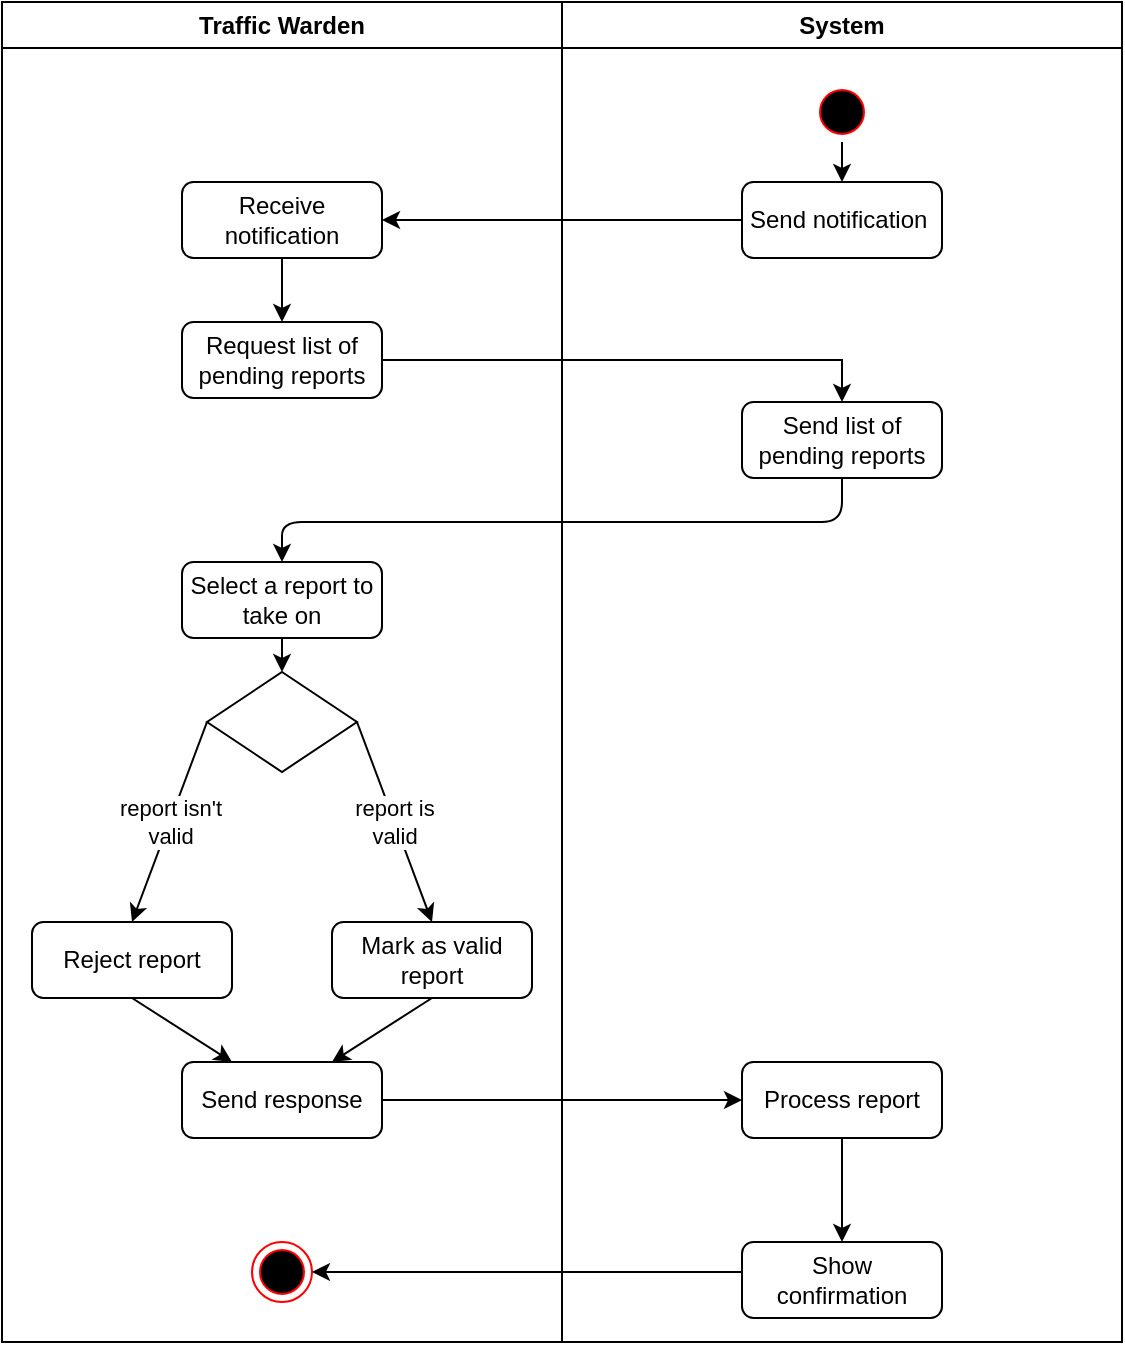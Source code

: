<mxfile version="12.2.6" type="device" pages="1"><diagram name="Page-1" id="e7e014a7-5840-1c2e-5031-d8a46d1fe8dd"><mxGraphModel dx="1764" dy="765" grid="1" gridSize="10" guides="1" tooltips="1" connect="1" arrows="1" fold="1" page="1" pageScale="1" pageWidth="1169" pageHeight="826" background="#ffffff" math="0" shadow="0"><root><mxCell id="0"/><mxCell id="1" parent="0"/><mxCell id="2" value="Traffic Warden" style="swimlane;whiteSpace=wrap" parent="1" vertex="1"><mxGeometry x="120" y="10" width="280" height="670" as="geometry"/></mxCell><mxCell id="1b3LYhD2xeZZNxxX4QYL-49" value="" style="edgeStyle=orthogonalEdgeStyle;rounded=0;orthogonalLoop=1;jettySize=auto;html=1;" edge="1" parent="2" source="1b3LYhD2xeZZNxxX4QYL-45" target="1b3LYhD2xeZZNxxX4QYL-48"><mxGeometry relative="1" as="geometry"/></mxCell><mxCell id="1b3LYhD2xeZZNxxX4QYL-45" value="Receive notification" style="rounded=1;whiteSpace=wrap;html=1;" vertex="1" parent="2"><mxGeometry x="90" y="90" width="100" height="38" as="geometry"/></mxCell><mxCell id="1b3LYhD2xeZZNxxX4QYL-48" value="Request list of pending reports" style="rounded=1;whiteSpace=wrap;html=1;" vertex="1" parent="2"><mxGeometry x="90" y="160" width="100" height="38" as="geometry"/></mxCell><mxCell id="1b3LYhD2xeZZNxxX4QYL-128" value="Select a report to take on" style="rounded=1;whiteSpace=wrap;html=1;" vertex="1" parent="2"><mxGeometry x="90" y="280" width="100" height="38" as="geometry"/></mxCell><mxCell id="1b3LYhD2xeZZNxxX4QYL-56" value="" style="rhombus;whiteSpace=wrap;html=1;" vertex="1" parent="2"><mxGeometry x="102.5" y="335" width="75" height="50" as="geometry"/></mxCell><mxCell id="1b3LYhD2xeZZNxxX4QYL-65" value="report isn't&lt;br&gt;valid" style="endArrow=classic;html=1;exitX=0;exitY=0.5;exitDx=0;exitDy=0;entryX=0.5;entryY=0;entryDx=0;entryDy=0;" edge="1" parent="2" source="1b3LYhD2xeZZNxxX4QYL-56" target="1b3LYhD2xeZZNxxX4QYL-135"><mxGeometry width="50" height="50" relative="1" as="geometry"><mxPoint y="710" as="sourcePoint"/><mxPoint x="65" y="450" as="targetPoint"/></mxGeometry></mxCell><mxCell id="1b3LYhD2xeZZNxxX4QYL-125" value="" style="ellipse;html=1;shape=endState;fillColor=#000000;strokeColor=#ff0000;" vertex="1" parent="2"><mxGeometry x="125" y="620" width="30" height="30" as="geometry"/></mxCell><mxCell id="1b3LYhD2xeZZNxxX4QYL-130" value="" style="endArrow=classic;html=1;entryX=0.5;entryY=0;entryDx=0;entryDy=0;exitX=0.5;exitY=1;exitDx=0;exitDy=0;" edge="1" parent="2" source="1b3LYhD2xeZZNxxX4QYL-128" target="1b3LYhD2xeZZNxxX4QYL-56"><mxGeometry width="50" height="50" relative="1" as="geometry"><mxPoint y="950" as="sourcePoint"/><mxPoint x="50" y="900" as="targetPoint"/></mxGeometry></mxCell><mxCell id="1b3LYhD2xeZZNxxX4QYL-135" value="Reject report" style="rounded=1;whiteSpace=wrap;html=1;" vertex="1" parent="2"><mxGeometry x="15" y="460" width="100" height="38" as="geometry"/></mxCell><mxCell id="1b3LYhD2xeZZNxxX4QYL-136" value="Mark as valid report" style="rounded=1;whiteSpace=wrap;html=1;" vertex="1" parent="2"><mxGeometry x="165" y="460" width="100" height="38" as="geometry"/></mxCell><mxCell id="1b3LYhD2xeZZNxxX4QYL-134" value="report is&lt;br&gt;valid" style="endArrow=classic;html=1;exitX=1;exitY=0.5;exitDx=0;exitDy=0;entryX=0.5;entryY=0;entryDx=0;entryDy=0;" edge="1" parent="2" source="1b3LYhD2xeZZNxxX4QYL-56" target="1b3LYhD2xeZZNxxX4QYL-136"><mxGeometry width="50" height="50" relative="1" as="geometry"><mxPoint y="880" as="sourcePoint"/><mxPoint x="215" y="450" as="targetPoint"/></mxGeometry></mxCell><mxCell id="1b3LYhD2xeZZNxxX4QYL-138" value="Send response" style="rounded=1;whiteSpace=wrap;html=1;" vertex="1" parent="2"><mxGeometry x="90" y="530" width="100" height="38" as="geometry"/></mxCell><mxCell id="1b3LYhD2xeZZNxxX4QYL-139" value="" style="endArrow=classic;html=1;entryX=0.25;entryY=0;entryDx=0;entryDy=0;exitX=0.5;exitY=1;exitDx=0;exitDy=0;" edge="1" parent="2" source="1b3LYhD2xeZZNxxX4QYL-135" target="1b3LYhD2xeZZNxxX4QYL-138"><mxGeometry width="50" height="50" relative="1" as="geometry"><mxPoint y="880" as="sourcePoint"/><mxPoint x="50" y="830" as="targetPoint"/></mxGeometry></mxCell><mxCell id="1b3LYhD2xeZZNxxX4QYL-140" value="" style="endArrow=classic;html=1;entryX=0.75;entryY=0;entryDx=0;entryDy=0;exitX=0.5;exitY=1;exitDx=0;exitDy=0;" edge="1" parent="2" source="1b3LYhD2xeZZNxxX4QYL-136" target="1b3LYhD2xeZZNxxX4QYL-138"><mxGeometry width="50" height="50" relative="1" as="geometry"><mxPoint x="75" y="508" as="sourcePoint"/><mxPoint x="125" y="540" as="targetPoint"/></mxGeometry></mxCell><mxCell id="3" value="System" style="swimlane;whiteSpace=wrap" parent="1" vertex="1"><mxGeometry x="400" y="10" width="280" height="670" as="geometry"/></mxCell><mxCell id="1b3LYhD2xeZZNxxX4QYL-124" value="" style="edgeStyle=orthogonalEdgeStyle;rounded=0;orthogonalLoop=1;jettySize=auto;html=1;" edge="1" parent="3" source="1b3LYhD2xeZZNxxX4QYL-70" target="1b3LYhD2xeZZNxxX4QYL-123"><mxGeometry relative="1" as="geometry"/></mxCell><mxCell id="1b3LYhD2xeZZNxxX4QYL-70" value="Process report" style="rounded=1;whiteSpace=wrap;html=1;" vertex="1" parent="3"><mxGeometry x="90" y="530" width="100" height="38" as="geometry"/></mxCell><mxCell id="1b3LYhD2xeZZNxxX4QYL-123" value="Show confirmation" style="rounded=1;whiteSpace=wrap;html=1;" vertex="1" parent="3"><mxGeometry x="90" y="620" width="100" height="38" as="geometry"/></mxCell><mxCell id="5" value="" style="ellipse;shape=startState;fillColor=#000000;strokeColor=#ff0000;" parent="3" vertex="1"><mxGeometry x="125" y="40" width="30" height="30" as="geometry"/></mxCell><mxCell id="1b3LYhD2xeZZNxxX4QYL-42" value="Send notification&amp;nbsp;" style="rounded=1;whiteSpace=wrap;html=1;" vertex="1" parent="3"><mxGeometry x="90" y="90" width="100" height="38" as="geometry"/></mxCell><mxCell id="1b3LYhD2xeZZNxxX4QYL-47" value="" style="endArrow=classic;html=1;exitX=0.5;exitY=1;exitDx=0;exitDy=0;entryX=0.5;entryY=0;entryDx=0;entryDy=0;" edge="1" parent="3" source="5" target="1b3LYhD2xeZZNxxX4QYL-42"><mxGeometry width="50" height="50" relative="1" as="geometry"><mxPoint x="-280" y="640" as="sourcePoint"/><mxPoint x="-230" y="590" as="targetPoint"/></mxGeometry></mxCell><mxCell id="1b3LYhD2xeZZNxxX4QYL-131" value="Send list of pending reports" style="rounded=1;whiteSpace=wrap;html=1;" vertex="1" parent="3"><mxGeometry x="90" y="200" width="100" height="38" as="geometry"/></mxCell><mxCell id="1b3LYhD2xeZZNxxX4QYL-126" value="" style="endArrow=classic;html=1;entryX=1;entryY=0.5;entryDx=0;entryDy=0;" edge="1" parent="1" target="1b3LYhD2xeZZNxxX4QYL-125"><mxGeometry width="50" height="50" relative="1" as="geometry"><mxPoint x="490" y="645" as="sourcePoint"/><mxPoint x="170" y="840" as="targetPoint"/></mxGeometry></mxCell><mxCell id="1b3LYhD2xeZZNxxX4QYL-46" value="" style="edgeStyle=orthogonalEdgeStyle;rounded=0;orthogonalLoop=1;jettySize=auto;html=1;" edge="1" parent="1" source="1b3LYhD2xeZZNxxX4QYL-42" target="1b3LYhD2xeZZNxxX4QYL-45"><mxGeometry relative="1" as="geometry"/></mxCell><mxCell id="1b3LYhD2xeZZNxxX4QYL-132" value="" style="edgeStyle=orthogonalEdgeStyle;rounded=0;orthogonalLoop=1;jettySize=auto;html=1;" edge="1" parent="1" source="1b3LYhD2xeZZNxxX4QYL-48" target="1b3LYhD2xeZZNxxX4QYL-131"><mxGeometry relative="1" as="geometry"/></mxCell><mxCell id="1b3LYhD2xeZZNxxX4QYL-133" value="" style="endArrow=classic;html=1;entryX=0.5;entryY=0;entryDx=0;entryDy=0;exitX=0.5;exitY=1;exitDx=0;exitDy=0;" edge="1" parent="1" source="1b3LYhD2xeZZNxxX4QYL-131" target="1b3LYhD2xeZZNxxX4QYL-128"><mxGeometry width="50" height="50" relative="1" as="geometry"><mxPoint x="530" y="250" as="sourcePoint"/><mxPoint x="170" y="840" as="targetPoint"/><Array as="points"><mxPoint x="540" y="270"/><mxPoint x="260" y="270"/></Array></mxGeometry></mxCell><mxCell id="1b3LYhD2xeZZNxxX4QYL-141" value="" style="endArrow=classic;html=1;entryX=0;entryY=0.5;entryDx=0;entryDy=0;exitX=1;exitY=0.5;exitDx=0;exitDy=0;" edge="1" parent="1" source="1b3LYhD2xeZZNxxX4QYL-138" target="1b3LYhD2xeZZNxxX4QYL-70"><mxGeometry width="50" height="50" relative="1" as="geometry"><mxPoint x="120" y="890" as="sourcePoint"/><mxPoint x="170" y="840" as="targetPoint"/></mxGeometry></mxCell></root></mxGraphModel></diagram></mxfile>